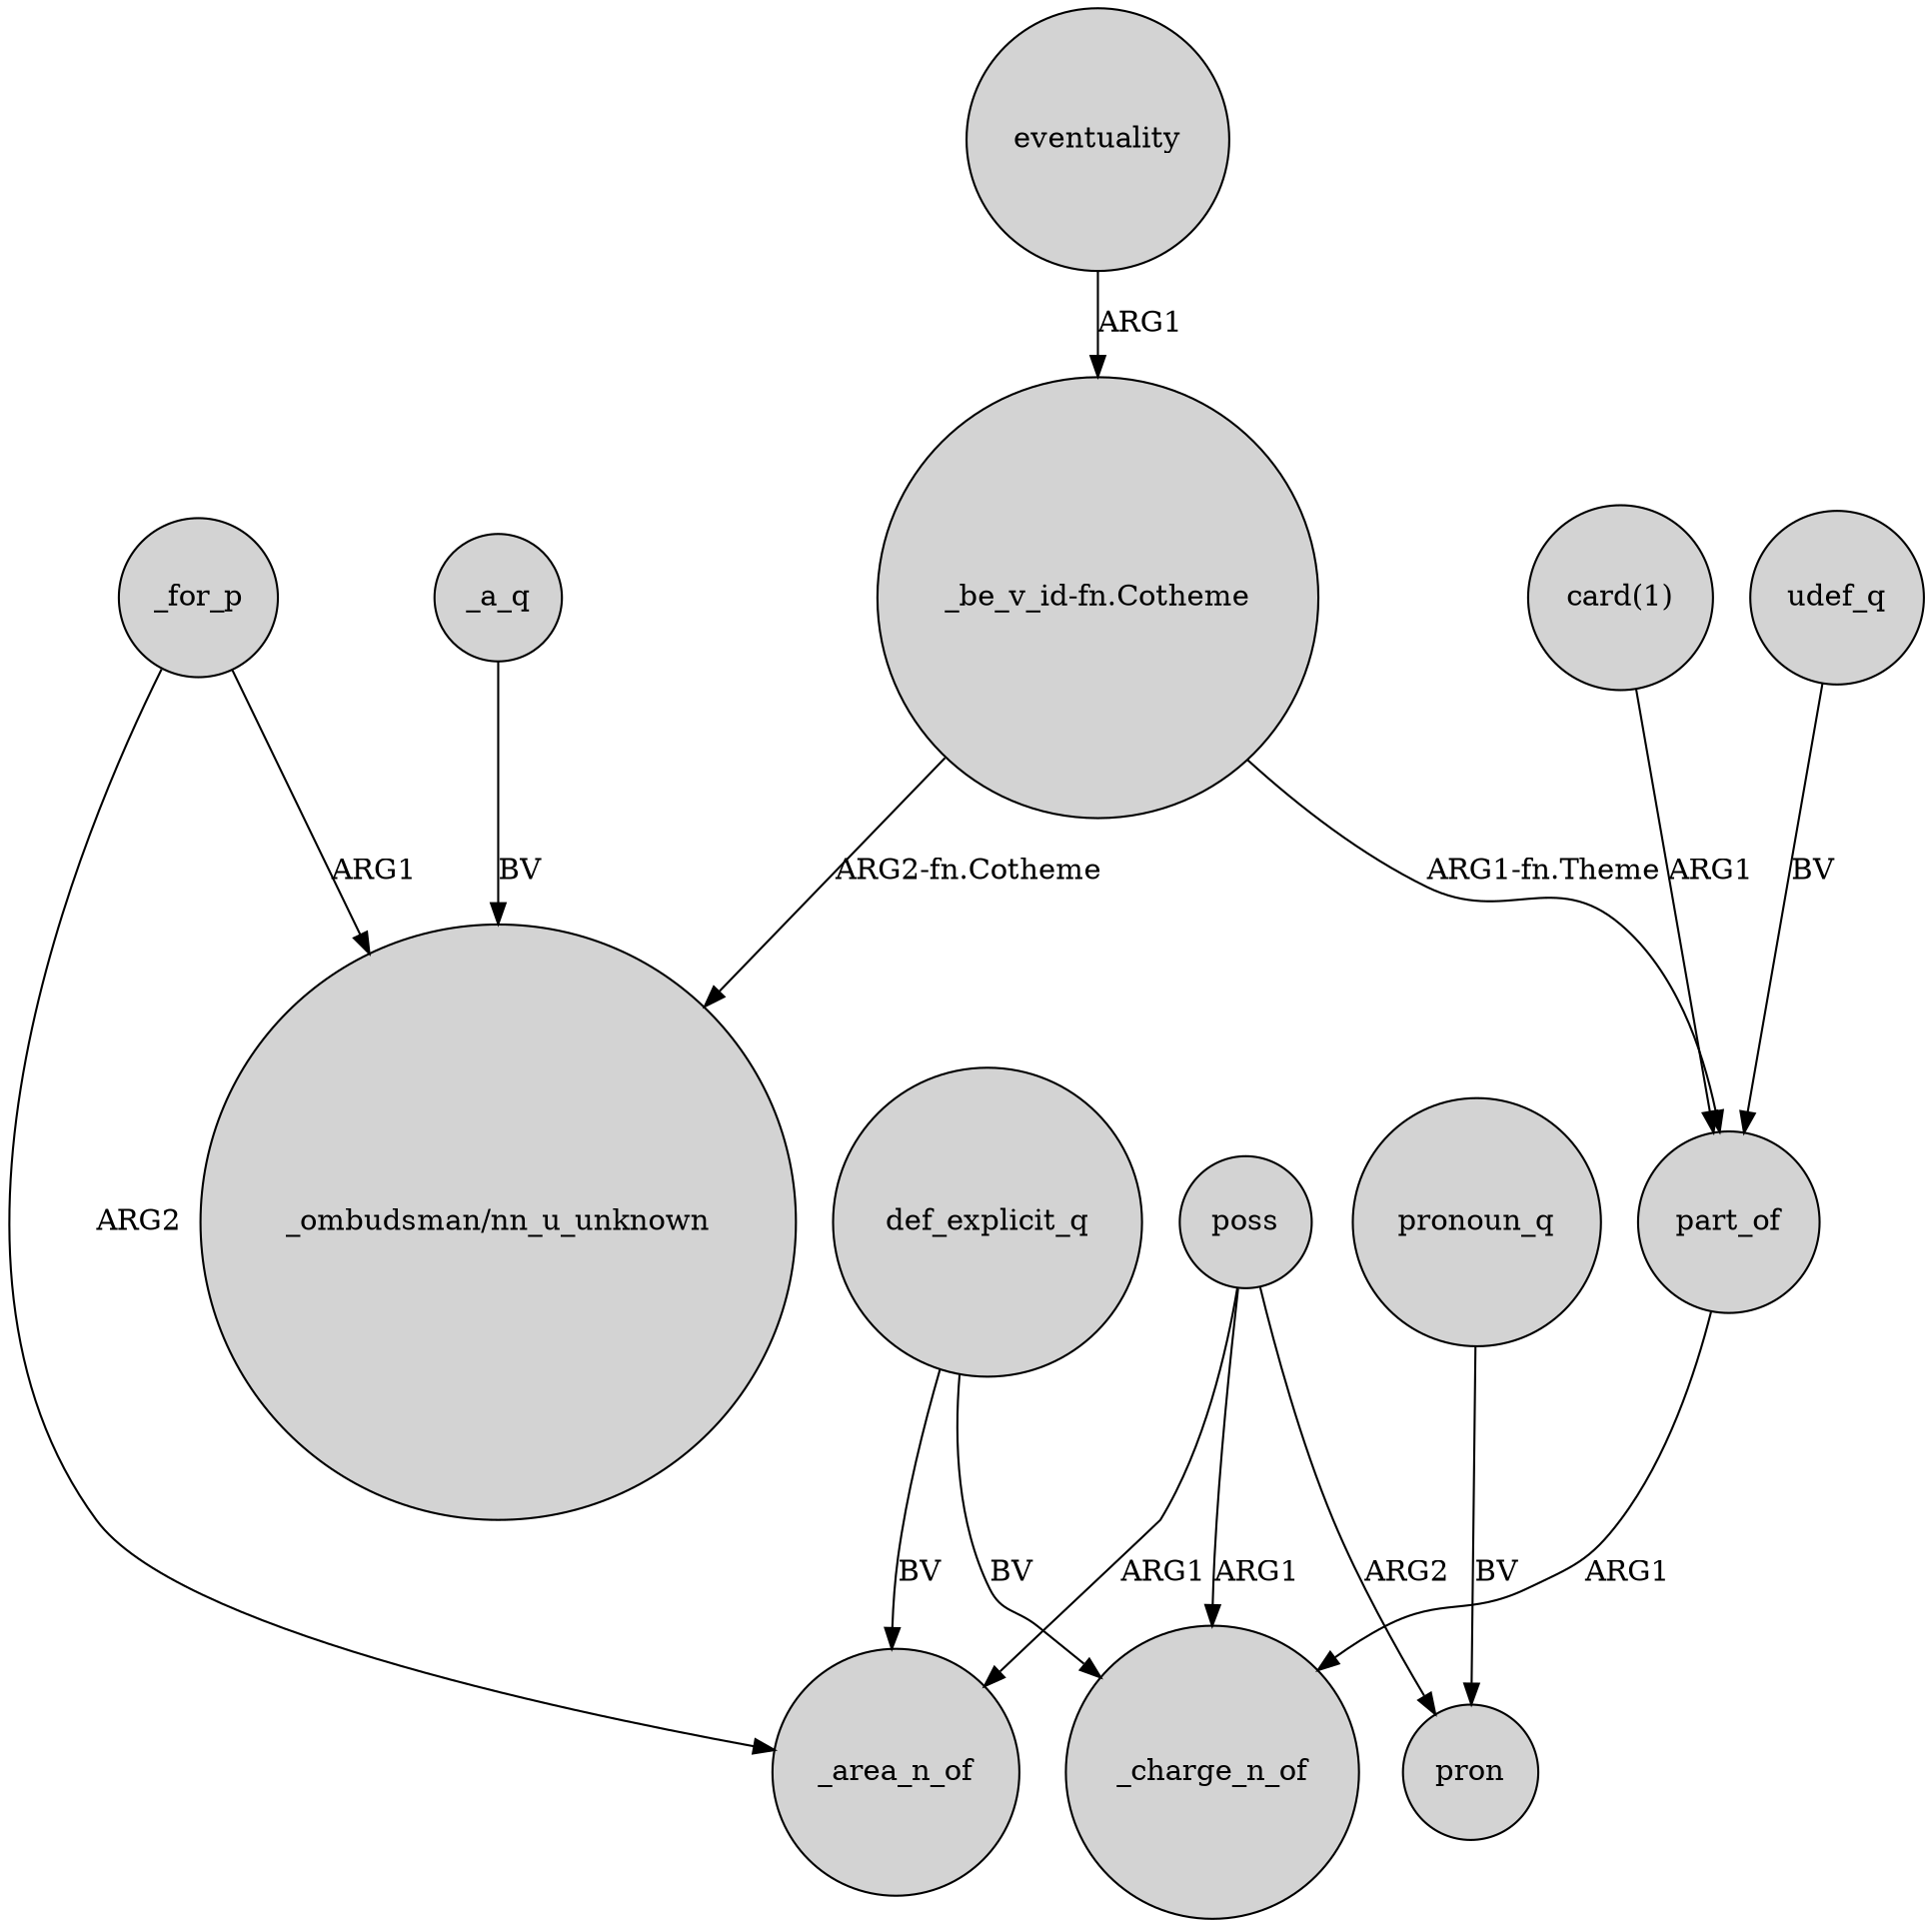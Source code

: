 digraph {
	node [shape=circle style=filled]
	_for_p -> _area_n_of [label=ARG2]
	def_explicit_q -> _charge_n_of [label=BV]
	"_be_v_id-fn.Cotheme" -> "_ombudsman/nn_u_unknown" [label="ARG2-fn.Cotheme"]
	eventuality -> "_be_v_id-fn.Cotheme" [label=ARG1]
	def_explicit_q -> _area_n_of [label=BV]
	poss -> _area_n_of [label=ARG1]
	poss -> pron [label=ARG2]
	"card(1)" -> part_of [label=ARG1]
	poss -> _charge_n_of [label=ARG1]
	_a_q -> "_ombudsman/nn_u_unknown" [label=BV]
	udef_q -> part_of [label=BV]
	pronoun_q -> pron [label=BV]
	_for_p -> "_ombudsman/nn_u_unknown" [label=ARG1]
	part_of -> _charge_n_of [label=ARG1]
	"_be_v_id-fn.Cotheme" -> part_of [label="ARG1-fn.Theme"]
}
